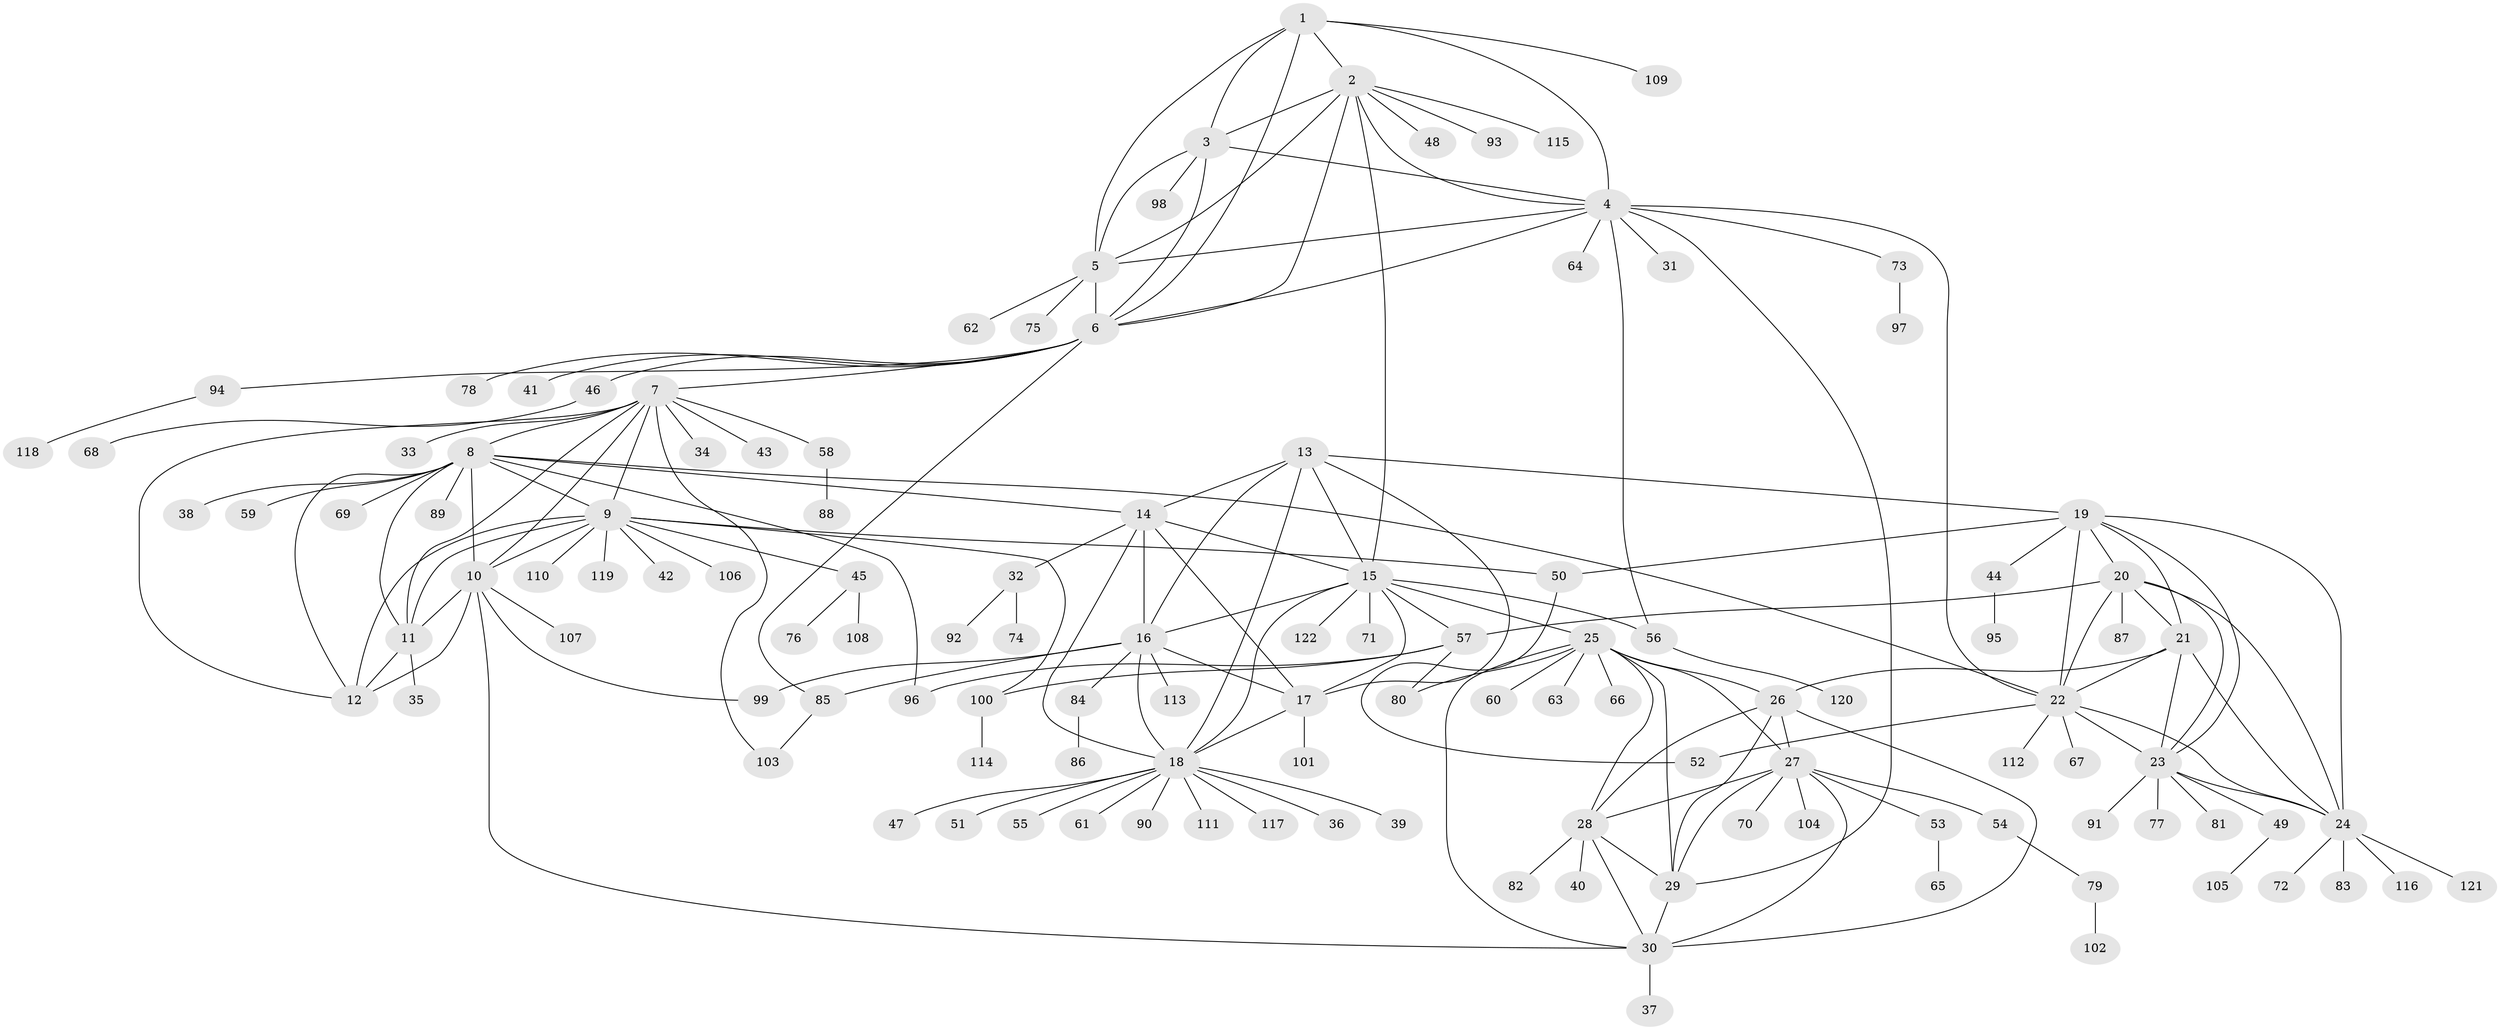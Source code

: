// Generated by graph-tools (version 1.1) at 2025/55/03/09/25 04:55:43]
// undirected, 122 vertices, 187 edges
graph export_dot {
graph [start="1"]
  node [color=gray90,style=filled];
  1;
  2;
  3;
  4;
  5;
  6;
  7;
  8;
  9;
  10;
  11;
  12;
  13;
  14;
  15;
  16;
  17;
  18;
  19;
  20;
  21;
  22;
  23;
  24;
  25;
  26;
  27;
  28;
  29;
  30;
  31;
  32;
  33;
  34;
  35;
  36;
  37;
  38;
  39;
  40;
  41;
  42;
  43;
  44;
  45;
  46;
  47;
  48;
  49;
  50;
  51;
  52;
  53;
  54;
  55;
  56;
  57;
  58;
  59;
  60;
  61;
  62;
  63;
  64;
  65;
  66;
  67;
  68;
  69;
  70;
  71;
  72;
  73;
  74;
  75;
  76;
  77;
  78;
  79;
  80;
  81;
  82;
  83;
  84;
  85;
  86;
  87;
  88;
  89;
  90;
  91;
  92;
  93;
  94;
  95;
  96;
  97;
  98;
  99;
  100;
  101;
  102;
  103;
  104;
  105;
  106;
  107;
  108;
  109;
  110;
  111;
  112;
  113;
  114;
  115;
  116;
  117;
  118;
  119;
  120;
  121;
  122;
  1 -- 2;
  1 -- 3;
  1 -- 4;
  1 -- 5;
  1 -- 6;
  1 -- 109;
  2 -- 3;
  2 -- 4;
  2 -- 5;
  2 -- 6;
  2 -- 15;
  2 -- 48;
  2 -- 93;
  2 -- 115;
  3 -- 4;
  3 -- 5;
  3 -- 6;
  3 -- 98;
  4 -- 5;
  4 -- 6;
  4 -- 22;
  4 -- 29;
  4 -- 31;
  4 -- 56;
  4 -- 64;
  4 -- 73;
  5 -- 6;
  5 -- 62;
  5 -- 75;
  6 -- 7;
  6 -- 41;
  6 -- 46;
  6 -- 78;
  6 -- 85;
  6 -- 94;
  7 -- 8;
  7 -- 9;
  7 -- 10;
  7 -- 11;
  7 -- 12;
  7 -- 33;
  7 -- 34;
  7 -- 43;
  7 -- 58;
  7 -- 103;
  8 -- 9;
  8 -- 10;
  8 -- 11;
  8 -- 12;
  8 -- 14;
  8 -- 22;
  8 -- 38;
  8 -- 59;
  8 -- 69;
  8 -- 89;
  8 -- 96;
  9 -- 10;
  9 -- 11;
  9 -- 12;
  9 -- 42;
  9 -- 45;
  9 -- 50;
  9 -- 100;
  9 -- 106;
  9 -- 110;
  9 -- 119;
  10 -- 11;
  10 -- 12;
  10 -- 30;
  10 -- 99;
  10 -- 107;
  11 -- 12;
  11 -- 35;
  13 -- 14;
  13 -- 15;
  13 -- 16;
  13 -- 17;
  13 -- 18;
  13 -- 19;
  14 -- 15;
  14 -- 16;
  14 -- 17;
  14 -- 18;
  14 -- 32;
  15 -- 16;
  15 -- 17;
  15 -- 18;
  15 -- 25;
  15 -- 56;
  15 -- 57;
  15 -- 71;
  15 -- 122;
  16 -- 17;
  16 -- 18;
  16 -- 84;
  16 -- 85;
  16 -- 99;
  16 -- 113;
  17 -- 18;
  17 -- 101;
  18 -- 36;
  18 -- 39;
  18 -- 47;
  18 -- 51;
  18 -- 55;
  18 -- 61;
  18 -- 90;
  18 -- 111;
  18 -- 117;
  19 -- 20;
  19 -- 21;
  19 -- 22;
  19 -- 23;
  19 -- 24;
  19 -- 44;
  19 -- 50;
  20 -- 21;
  20 -- 22;
  20 -- 23;
  20 -- 24;
  20 -- 57;
  20 -- 87;
  21 -- 22;
  21 -- 23;
  21 -- 24;
  21 -- 26;
  22 -- 23;
  22 -- 24;
  22 -- 52;
  22 -- 67;
  22 -- 112;
  23 -- 24;
  23 -- 49;
  23 -- 77;
  23 -- 81;
  23 -- 91;
  24 -- 72;
  24 -- 83;
  24 -- 116;
  24 -- 121;
  25 -- 26;
  25 -- 27;
  25 -- 28;
  25 -- 29;
  25 -- 30;
  25 -- 60;
  25 -- 63;
  25 -- 66;
  25 -- 80;
  26 -- 27;
  26 -- 28;
  26 -- 29;
  26 -- 30;
  27 -- 28;
  27 -- 29;
  27 -- 30;
  27 -- 53;
  27 -- 54;
  27 -- 70;
  27 -- 104;
  28 -- 29;
  28 -- 30;
  28 -- 40;
  28 -- 82;
  29 -- 30;
  30 -- 37;
  32 -- 74;
  32 -- 92;
  44 -- 95;
  45 -- 76;
  45 -- 108;
  46 -- 68;
  49 -- 105;
  50 -- 52;
  53 -- 65;
  54 -- 79;
  56 -- 120;
  57 -- 80;
  57 -- 96;
  57 -- 100;
  58 -- 88;
  73 -- 97;
  79 -- 102;
  84 -- 86;
  85 -- 103;
  94 -- 118;
  100 -- 114;
}
